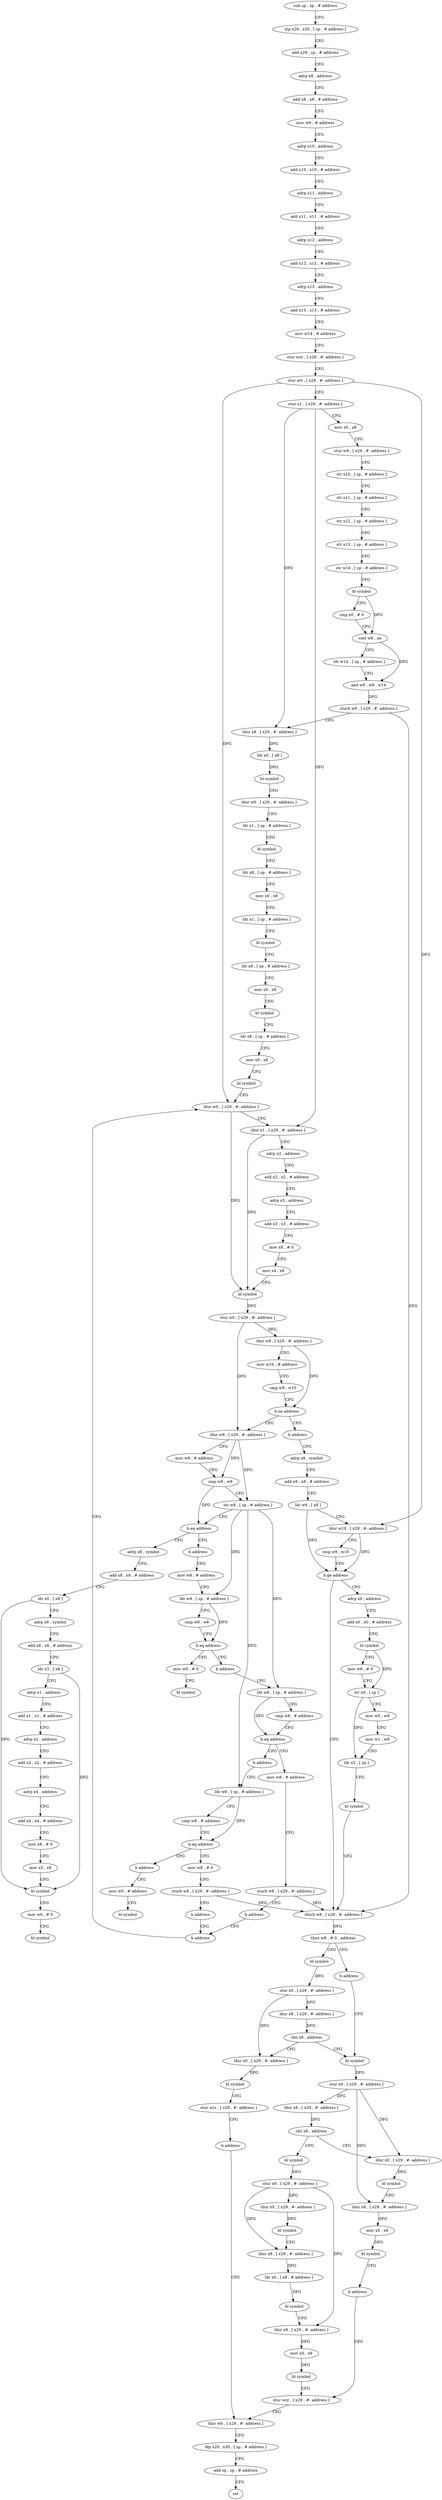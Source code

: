 digraph "func" {
"4201348" [label = "sub sp , sp , # address" ]
"4201352" [label = "stp x29 , x30 , [ sp , # address ]" ]
"4201356" [label = "add x29 , sp , # address" ]
"4201360" [label = "adrp x8 , address" ]
"4201364" [label = "add x8 , x8 , # address" ]
"4201368" [label = "mov w9 , # address" ]
"4201372" [label = "adrp x10 , address" ]
"4201376" [label = "add x10 , x10 , # address" ]
"4201380" [label = "adrp x11 , address" ]
"4201384" [label = "add x11 , x11 , # address" ]
"4201388" [label = "adrp x12 , address" ]
"4201392" [label = "add x12 , x12 , # address" ]
"4201396" [label = "adrp x13 , address" ]
"4201400" [label = "add x13 , x13 , # address" ]
"4201404" [label = "mov w14 , # address" ]
"4201408" [label = "stur wzr , [ x29 , #- address ]" ]
"4201412" [label = "stur w0 , [ x29 , #- address ]" ]
"4201416" [label = "stur x1 , [ x29 , #- address ]" ]
"4201420" [label = "mov x0 , x8" ]
"4201424" [label = "stur w9 , [ x29 , #- address ]" ]
"4201428" [label = "str x10 , [ sp , # address ]" ]
"4201432" [label = "str x11 , [ sp , # address ]" ]
"4201436" [label = "str x12 , [ sp , # address ]" ]
"4201440" [label = "str x13 , [ sp , # address ]" ]
"4201444" [label = "str w14 , [ sp , # address ]" ]
"4201448" [label = "bl symbol" ]
"4201452" [label = "cmp x0 , # 0" ]
"4201456" [label = "cset w9 , ne" ]
"4201460" [label = "ldr w14 , [ sp , # address ]" ]
"4201464" [label = "and w9 , w9 , w14" ]
"4201468" [label = "sturb w9 , [ x29 , #- address ]" ]
"4201472" [label = "ldur x8 , [ x29 , #- address ]" ]
"4201476" [label = "ldr x0 , [ x8 ]" ]
"4201480" [label = "bl symbol" ]
"4201484" [label = "ldur w0 , [ x29 , #- address ]" ]
"4201488" [label = "ldr x1 , [ sp , # address ]" ]
"4201492" [label = "bl symbol" ]
"4201496" [label = "ldr x8 , [ sp , # address ]" ]
"4201500" [label = "mov x0 , x8" ]
"4201504" [label = "ldr x1 , [ sp , # address ]" ]
"4201508" [label = "bl symbol" ]
"4201512" [label = "ldr x8 , [ sp , # address ]" ]
"4201516" [label = "mov x0 , x8" ]
"4201520" [label = "bl symbol" ]
"4201524" [label = "ldr x8 , [ sp , # address ]" ]
"4201528" [label = "mov x0 , x8" ]
"4201532" [label = "bl symbol" ]
"4201536" [label = "ldur w0 , [ x29 , #- address ]" ]
"4201596" [label = "ldur w8 , [ x29 , #- address ]" ]
"4201600" [label = "mov w9 , # address" ]
"4201604" [label = "cmp w8 , w9" ]
"4201608" [label = "str w8 , [ sp , # address ]" ]
"4201612" [label = "b.eq address" ]
"4201704" [label = "adrp x8 , symbol" ]
"4201616" [label = "b address" ]
"4201592" [label = "b address" ]
"4201784" [label = "adrp x8 , symbol" ]
"4201708" [label = "add x8 , x8 , # address" ]
"4201712" [label = "ldr x0 , [ x8 ]" ]
"4201716" [label = "adrp x8 , symbol" ]
"4201720" [label = "add x8 , x8 , # address" ]
"4201724" [label = "ldr x3 , [ x8 ]" ]
"4201728" [label = "adrp x1 , address" ]
"4201732" [label = "add x1 , x1 , # address" ]
"4201736" [label = "adrp x2 , address" ]
"4201740" [label = "add x2 , x2 , # address" ]
"4201744" [label = "adrp x4 , address" ]
"4201748" [label = "add x4 , x4 , # address" ]
"4201752" [label = "mov x8 , # 0" ]
"4201756" [label = "mov x5 , x8" ]
"4201760" [label = "bl symbol" ]
"4201764" [label = "mov w0 , # 0" ]
"4201768" [label = "bl symbol" ]
"4201620" [label = "mov w8 , # address" ]
"4201788" [label = "add x8 , x8 , # address" ]
"4201792" [label = "ldr w9 , [ x8 ]" ]
"4201796" [label = "ldur w10 , [ x29 , #- address ]" ]
"4201800" [label = "cmp w9 , w10" ]
"4201804" [label = "b.ge address" ]
"4201844" [label = "ldurb w8 , [ x29 , #- address ]" ]
"4201808" [label = "adrp x0 , address" ]
"4201624" [label = "ldr w9 , [ sp , # address ]" ]
"4201628" [label = "cmp w9 , w8" ]
"4201632" [label = "b.eq address" ]
"4201696" [label = "mov w0 , # 0" ]
"4201636" [label = "b address" ]
"4201848" [label = "tbnz w8 , # 0 , address" ]
"4201856" [label = "bl symbol" ]
"4201852" [label = "b address" ]
"4201812" [label = "add x0 , x0 , # address" ]
"4201816" [label = "bl symbol" ]
"4201820" [label = "mov w8 , # 0" ]
"4201824" [label = "str x0 , [ sp ]" ]
"4201828" [label = "mov w0 , w8" ]
"4201832" [label = "mov w1 , w8" ]
"4201836" [label = "ldr x2 , [ sp ]" ]
"4201840" [label = "bl symbol" ]
"4201700" [label = "bl symbol" ]
"4201640" [label = "ldr w8 , [ sp , # address ]" ]
"4201860" [label = "stur x0 , [ x29 , #- address ]" ]
"4201864" [label = "ldur x8 , [ x29 , #- address ]" ]
"4201868" [label = "cbz x8 , address" ]
"4201888" [label = "bl symbol" ]
"4201872" [label = "ldur x0 , [ x29 , #- address ]" ]
"4201644" [label = "cmp w8 , # address" ]
"4201648" [label = "b.eq address" ]
"4201672" [label = "mov w8 , # address" ]
"4201652" [label = "b address" ]
"4201892" [label = "stur x0 , [ x29 , #- address ]" ]
"4201896" [label = "ldur x8 , [ x29 , #- address ]" ]
"4201900" [label = "cbz x8 , address" ]
"4201928" [label = "bl symbol" ]
"4201904" [label = "ldur x0 , [ x29 , #- address ]" ]
"4201876" [label = "bl symbol" ]
"4201880" [label = "stur wzr , [ x29 , #- address ]" ]
"4201884" [label = "b address" ]
"4201972" [label = "ldur w0 , [ x29 , #- address ]" ]
"4201676" [label = "sturb w8 , [ x29 , #- address ]" ]
"4201680" [label = "b address" ]
"4201780" [label = "b address" ]
"4201656" [label = "ldr w8 , [ sp , # address ]" ]
"4201932" [label = "stur x0 , [ x29 , #- address ]" ]
"4201936" [label = "ldur x0 , [ x29 , #- address ]" ]
"4201940" [label = "bl symbol" ]
"4201944" [label = "ldur x8 , [ x29 , #- address ]" ]
"4201948" [label = "ldr x0 , [ x8 , # address ]" ]
"4201952" [label = "bl symbol" ]
"4201956" [label = "ldur x8 , [ x29 , #- address ]" ]
"4201960" [label = "mov x0 , x8" ]
"4201964" [label = "bl symbol" ]
"4201968" [label = "stur wzr , [ x29 , #- address ]" ]
"4201908" [label = "bl symbol" ]
"4201912" [label = "ldur x8 , [ x29 , #- address ]" ]
"4201916" [label = "mov x0 , x8" ]
"4201920" [label = "bl symbol" ]
"4201924" [label = "b address" ]
"4201976" [label = "ldp x29 , x30 , [ sp , # address ]" ]
"4201980" [label = "add sp , sp , # address" ]
"4201984" [label = "ret" ]
"4201660" [label = "cmp w8 , # address" ]
"4201664" [label = "b.eq address" ]
"4201684" [label = "mov w8 , # 0" ]
"4201668" [label = "b address" ]
"4201540" [label = "ldur x1 , [ x29 , #- address ]" ]
"4201544" [label = "adrp x2 , address" ]
"4201548" [label = "add x2 , x2 , # address" ]
"4201552" [label = "adrp x3 , address" ]
"4201556" [label = "add x3 , x3 , # address" ]
"4201560" [label = "mov x8 , # 0" ]
"4201564" [label = "mov x4 , x8" ]
"4201568" [label = "bl symbol" ]
"4201572" [label = "stur w0 , [ x29 , #- address ]" ]
"4201576" [label = "ldur w9 , [ x29 , #- address ]" ]
"4201580" [label = "mov w10 , # address" ]
"4201584" [label = "cmp w9 , w10" ]
"4201588" [label = "b.ne address" ]
"4201688" [label = "sturb w8 , [ x29 , #- address ]" ]
"4201692" [label = "b address" ]
"4201772" [label = "mov w0 , # address" ]
"4201776" [label = "bl symbol" ]
"4201348" -> "4201352" [ label = "CFG" ]
"4201352" -> "4201356" [ label = "CFG" ]
"4201356" -> "4201360" [ label = "CFG" ]
"4201360" -> "4201364" [ label = "CFG" ]
"4201364" -> "4201368" [ label = "CFG" ]
"4201368" -> "4201372" [ label = "CFG" ]
"4201372" -> "4201376" [ label = "CFG" ]
"4201376" -> "4201380" [ label = "CFG" ]
"4201380" -> "4201384" [ label = "CFG" ]
"4201384" -> "4201388" [ label = "CFG" ]
"4201388" -> "4201392" [ label = "CFG" ]
"4201392" -> "4201396" [ label = "CFG" ]
"4201396" -> "4201400" [ label = "CFG" ]
"4201400" -> "4201404" [ label = "CFG" ]
"4201404" -> "4201408" [ label = "CFG" ]
"4201408" -> "4201412" [ label = "CFG" ]
"4201412" -> "4201416" [ label = "CFG" ]
"4201412" -> "4201536" [ label = "DFG" ]
"4201412" -> "4201796" [ label = "DFG" ]
"4201416" -> "4201420" [ label = "CFG" ]
"4201416" -> "4201472" [ label = "DFG" ]
"4201416" -> "4201540" [ label = "DFG" ]
"4201420" -> "4201424" [ label = "CFG" ]
"4201424" -> "4201428" [ label = "CFG" ]
"4201428" -> "4201432" [ label = "CFG" ]
"4201432" -> "4201436" [ label = "CFG" ]
"4201436" -> "4201440" [ label = "CFG" ]
"4201440" -> "4201444" [ label = "CFG" ]
"4201444" -> "4201448" [ label = "CFG" ]
"4201448" -> "4201452" [ label = "CFG" ]
"4201448" -> "4201456" [ label = "DFG" ]
"4201452" -> "4201456" [ label = "CFG" ]
"4201456" -> "4201460" [ label = "CFG" ]
"4201456" -> "4201464" [ label = "DFG" ]
"4201460" -> "4201464" [ label = "CFG" ]
"4201464" -> "4201468" [ label = "DFG" ]
"4201468" -> "4201472" [ label = "CFG" ]
"4201468" -> "4201844" [ label = "DFG" ]
"4201472" -> "4201476" [ label = "DFG" ]
"4201476" -> "4201480" [ label = "DFG" ]
"4201480" -> "4201484" [ label = "CFG" ]
"4201484" -> "4201488" [ label = "CFG" ]
"4201488" -> "4201492" [ label = "CFG" ]
"4201492" -> "4201496" [ label = "CFG" ]
"4201496" -> "4201500" [ label = "CFG" ]
"4201500" -> "4201504" [ label = "CFG" ]
"4201504" -> "4201508" [ label = "CFG" ]
"4201508" -> "4201512" [ label = "CFG" ]
"4201512" -> "4201516" [ label = "CFG" ]
"4201516" -> "4201520" [ label = "CFG" ]
"4201520" -> "4201524" [ label = "CFG" ]
"4201524" -> "4201528" [ label = "CFG" ]
"4201528" -> "4201532" [ label = "CFG" ]
"4201532" -> "4201536" [ label = "CFG" ]
"4201536" -> "4201540" [ label = "CFG" ]
"4201536" -> "4201568" [ label = "DFG" ]
"4201596" -> "4201600" [ label = "CFG" ]
"4201596" -> "4201604" [ label = "DFG" ]
"4201596" -> "4201608" [ label = "DFG" ]
"4201600" -> "4201604" [ label = "CFG" ]
"4201604" -> "4201608" [ label = "CFG" ]
"4201604" -> "4201612" [ label = "DFG" ]
"4201608" -> "4201612" [ label = "CFG" ]
"4201608" -> "4201624" [ label = "DFG" ]
"4201608" -> "4201640" [ label = "DFG" ]
"4201608" -> "4201656" [ label = "DFG" ]
"4201612" -> "4201704" [ label = "CFG" ]
"4201612" -> "4201616" [ label = "CFG" ]
"4201704" -> "4201708" [ label = "CFG" ]
"4201616" -> "4201620" [ label = "CFG" ]
"4201592" -> "4201784" [ label = "CFG" ]
"4201784" -> "4201788" [ label = "CFG" ]
"4201708" -> "4201712" [ label = "CFG" ]
"4201712" -> "4201716" [ label = "CFG" ]
"4201712" -> "4201760" [ label = "DFG" ]
"4201716" -> "4201720" [ label = "CFG" ]
"4201720" -> "4201724" [ label = "CFG" ]
"4201724" -> "4201728" [ label = "CFG" ]
"4201724" -> "4201760" [ label = "DFG" ]
"4201728" -> "4201732" [ label = "CFG" ]
"4201732" -> "4201736" [ label = "CFG" ]
"4201736" -> "4201740" [ label = "CFG" ]
"4201740" -> "4201744" [ label = "CFG" ]
"4201744" -> "4201748" [ label = "CFG" ]
"4201748" -> "4201752" [ label = "CFG" ]
"4201752" -> "4201756" [ label = "CFG" ]
"4201756" -> "4201760" [ label = "CFG" ]
"4201760" -> "4201764" [ label = "CFG" ]
"4201764" -> "4201768" [ label = "CFG" ]
"4201620" -> "4201624" [ label = "CFG" ]
"4201788" -> "4201792" [ label = "CFG" ]
"4201792" -> "4201796" [ label = "CFG" ]
"4201792" -> "4201804" [ label = "DFG" ]
"4201796" -> "4201800" [ label = "CFG" ]
"4201796" -> "4201804" [ label = "DFG" ]
"4201800" -> "4201804" [ label = "CFG" ]
"4201804" -> "4201844" [ label = "CFG" ]
"4201804" -> "4201808" [ label = "CFG" ]
"4201844" -> "4201848" [ label = "DFG" ]
"4201808" -> "4201812" [ label = "CFG" ]
"4201624" -> "4201628" [ label = "CFG" ]
"4201624" -> "4201632" [ label = "DFG" ]
"4201628" -> "4201632" [ label = "CFG" ]
"4201632" -> "4201696" [ label = "CFG" ]
"4201632" -> "4201636" [ label = "CFG" ]
"4201696" -> "4201700" [ label = "CFG" ]
"4201636" -> "4201640" [ label = "CFG" ]
"4201848" -> "4201856" [ label = "CFG" ]
"4201848" -> "4201852" [ label = "CFG" ]
"4201856" -> "4201860" [ label = "DFG" ]
"4201852" -> "4201888" [ label = "CFG" ]
"4201812" -> "4201816" [ label = "CFG" ]
"4201816" -> "4201820" [ label = "CFG" ]
"4201816" -> "4201824" [ label = "DFG" ]
"4201820" -> "4201824" [ label = "CFG" ]
"4201824" -> "4201828" [ label = "CFG" ]
"4201824" -> "4201836" [ label = "DFG" ]
"4201828" -> "4201832" [ label = "CFG" ]
"4201832" -> "4201836" [ label = "CFG" ]
"4201836" -> "4201840" [ label = "CFG" ]
"4201840" -> "4201844" [ label = "CFG" ]
"4201640" -> "4201644" [ label = "CFG" ]
"4201640" -> "4201648" [ label = "DFG" ]
"4201860" -> "4201864" [ label = "DFG" ]
"4201860" -> "4201872" [ label = "DFG" ]
"4201864" -> "4201868" [ label = "DFG" ]
"4201868" -> "4201888" [ label = "CFG" ]
"4201868" -> "4201872" [ label = "CFG" ]
"4201888" -> "4201892" [ label = "DFG" ]
"4201872" -> "4201876" [ label = "DFG" ]
"4201644" -> "4201648" [ label = "CFG" ]
"4201648" -> "4201672" [ label = "CFG" ]
"4201648" -> "4201652" [ label = "CFG" ]
"4201672" -> "4201676" [ label = "CFG" ]
"4201652" -> "4201656" [ label = "CFG" ]
"4201892" -> "4201896" [ label = "DFG" ]
"4201892" -> "4201904" [ label = "DFG" ]
"4201892" -> "4201912" [ label = "DFG" ]
"4201896" -> "4201900" [ label = "DFG" ]
"4201900" -> "4201928" [ label = "CFG" ]
"4201900" -> "4201904" [ label = "CFG" ]
"4201928" -> "4201932" [ label = "DFG" ]
"4201904" -> "4201908" [ label = "DFG" ]
"4201876" -> "4201880" [ label = "CFG" ]
"4201880" -> "4201884" [ label = "CFG" ]
"4201884" -> "4201972" [ label = "CFG" ]
"4201972" -> "4201976" [ label = "CFG" ]
"4201676" -> "4201680" [ label = "CFG" ]
"4201676" -> "4201844" [ label = "DFG" ]
"4201680" -> "4201780" [ label = "CFG" ]
"4201780" -> "4201536" [ label = "CFG" ]
"4201656" -> "4201660" [ label = "CFG" ]
"4201656" -> "4201664" [ label = "DFG" ]
"4201932" -> "4201936" [ label = "DFG" ]
"4201932" -> "4201944" [ label = "DFG" ]
"4201932" -> "4201956" [ label = "DFG" ]
"4201936" -> "4201940" [ label = "DFG" ]
"4201940" -> "4201944" [ label = "CFG" ]
"4201944" -> "4201948" [ label = "DFG" ]
"4201948" -> "4201952" [ label = "DFG" ]
"4201952" -> "4201956" [ label = "CFG" ]
"4201956" -> "4201960" [ label = "DFG" ]
"4201960" -> "4201964" [ label = "DFG" ]
"4201964" -> "4201968" [ label = "CFG" ]
"4201968" -> "4201972" [ label = "CFG" ]
"4201908" -> "4201912" [ label = "CFG" ]
"4201912" -> "4201916" [ label = "DFG" ]
"4201916" -> "4201920" [ label = "DFG" ]
"4201920" -> "4201924" [ label = "CFG" ]
"4201924" -> "4201968" [ label = "CFG" ]
"4201976" -> "4201980" [ label = "CFG" ]
"4201980" -> "4201984" [ label = "CFG" ]
"4201660" -> "4201664" [ label = "CFG" ]
"4201664" -> "4201684" [ label = "CFG" ]
"4201664" -> "4201668" [ label = "CFG" ]
"4201684" -> "4201688" [ label = "CFG" ]
"4201668" -> "4201772" [ label = "CFG" ]
"4201540" -> "4201544" [ label = "CFG" ]
"4201540" -> "4201568" [ label = "DFG" ]
"4201544" -> "4201548" [ label = "CFG" ]
"4201548" -> "4201552" [ label = "CFG" ]
"4201552" -> "4201556" [ label = "CFG" ]
"4201556" -> "4201560" [ label = "CFG" ]
"4201560" -> "4201564" [ label = "CFG" ]
"4201564" -> "4201568" [ label = "CFG" ]
"4201568" -> "4201572" [ label = "DFG" ]
"4201572" -> "4201576" [ label = "DFG" ]
"4201572" -> "4201596" [ label = "DFG" ]
"4201576" -> "4201580" [ label = "CFG" ]
"4201576" -> "4201588" [ label = "DFG" ]
"4201580" -> "4201584" [ label = "CFG" ]
"4201584" -> "4201588" [ label = "CFG" ]
"4201588" -> "4201596" [ label = "CFG" ]
"4201588" -> "4201592" [ label = "CFG" ]
"4201688" -> "4201692" [ label = "CFG" ]
"4201688" -> "4201844" [ label = "DFG" ]
"4201692" -> "4201780" [ label = "CFG" ]
"4201772" -> "4201776" [ label = "CFG" ]
}

